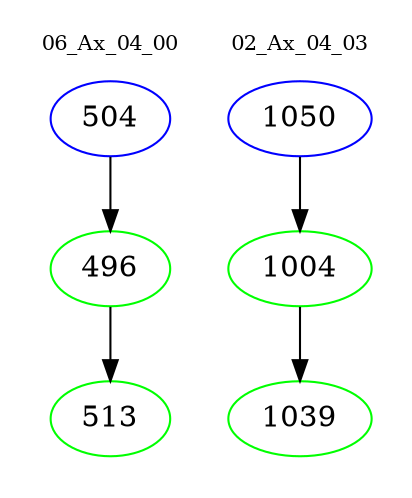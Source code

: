 digraph{
subgraph cluster_0 {
color = white
label = "06_Ax_04_00";
fontsize=10;
T0_504 [label="504", color="blue"]
T0_504 -> T0_496 [color="black"]
T0_496 [label="496", color="green"]
T0_496 -> T0_513 [color="black"]
T0_513 [label="513", color="green"]
}
subgraph cluster_1 {
color = white
label = "02_Ax_04_03";
fontsize=10;
T1_1050 [label="1050", color="blue"]
T1_1050 -> T1_1004 [color="black"]
T1_1004 [label="1004", color="green"]
T1_1004 -> T1_1039 [color="black"]
T1_1039 [label="1039", color="green"]
}
}
